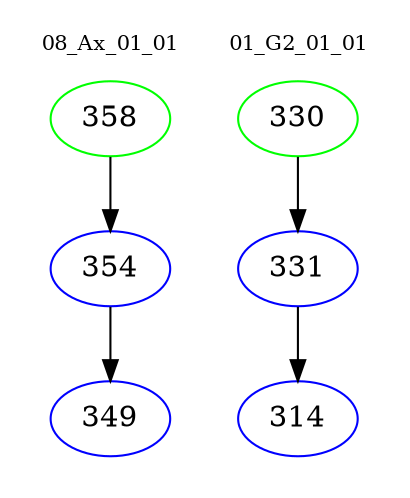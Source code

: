 digraph{
subgraph cluster_0 {
color = white
label = "08_Ax_01_01";
fontsize=10;
T0_358 [label="358", color="green"]
T0_358 -> T0_354 [color="black"]
T0_354 [label="354", color="blue"]
T0_354 -> T0_349 [color="black"]
T0_349 [label="349", color="blue"]
}
subgraph cluster_1 {
color = white
label = "01_G2_01_01";
fontsize=10;
T1_330 [label="330", color="green"]
T1_330 -> T1_331 [color="black"]
T1_331 [label="331", color="blue"]
T1_331 -> T1_314 [color="black"]
T1_314 [label="314", color="blue"]
}
}
